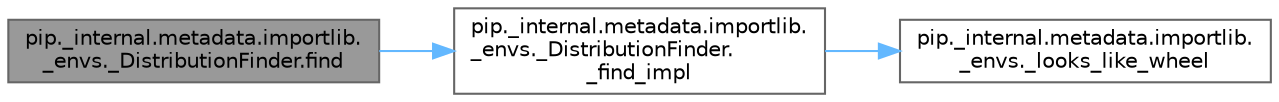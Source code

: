 digraph "pip._internal.metadata.importlib._envs._DistributionFinder.find"
{
 // LATEX_PDF_SIZE
  bgcolor="transparent";
  edge [fontname=Helvetica,fontsize=10,labelfontname=Helvetica,labelfontsize=10];
  node [fontname=Helvetica,fontsize=10,shape=box,height=0.2,width=0.4];
  rankdir="LR";
  Node1 [id="Node000001",label="pip._internal.metadata.importlib.\l_envs._DistributionFinder.find",height=0.2,width=0.4,color="gray40", fillcolor="grey60", style="filled", fontcolor="black",tooltip=" "];
  Node1 -> Node2 [id="edge1_Node000001_Node000002",color="steelblue1",style="solid",tooltip=" "];
  Node2 [id="Node000002",label="pip._internal.metadata.importlib.\l_envs._DistributionFinder.\l_find_impl",height=0.2,width=0.4,color="grey40", fillcolor="white", style="filled",URL="$classpip_1_1__internal_1_1metadata_1_1importlib_1_1__envs_1_1___distribution_finder.html#a24fb06e61a80948be13e53e01f138f01",tooltip=" "];
  Node2 -> Node3 [id="edge2_Node000002_Node000003",color="steelblue1",style="solid",tooltip=" "];
  Node3 [id="Node000003",label="pip._internal.metadata.importlib.\l_envs._looks_like_wheel",height=0.2,width=0.4,color="grey40", fillcolor="white", style="filled",URL="$namespacepip_1_1__internal_1_1metadata_1_1importlib_1_1__envs.html#abce935b497b8f806ea64d0a6e6f40e67",tooltip=" "];
}
